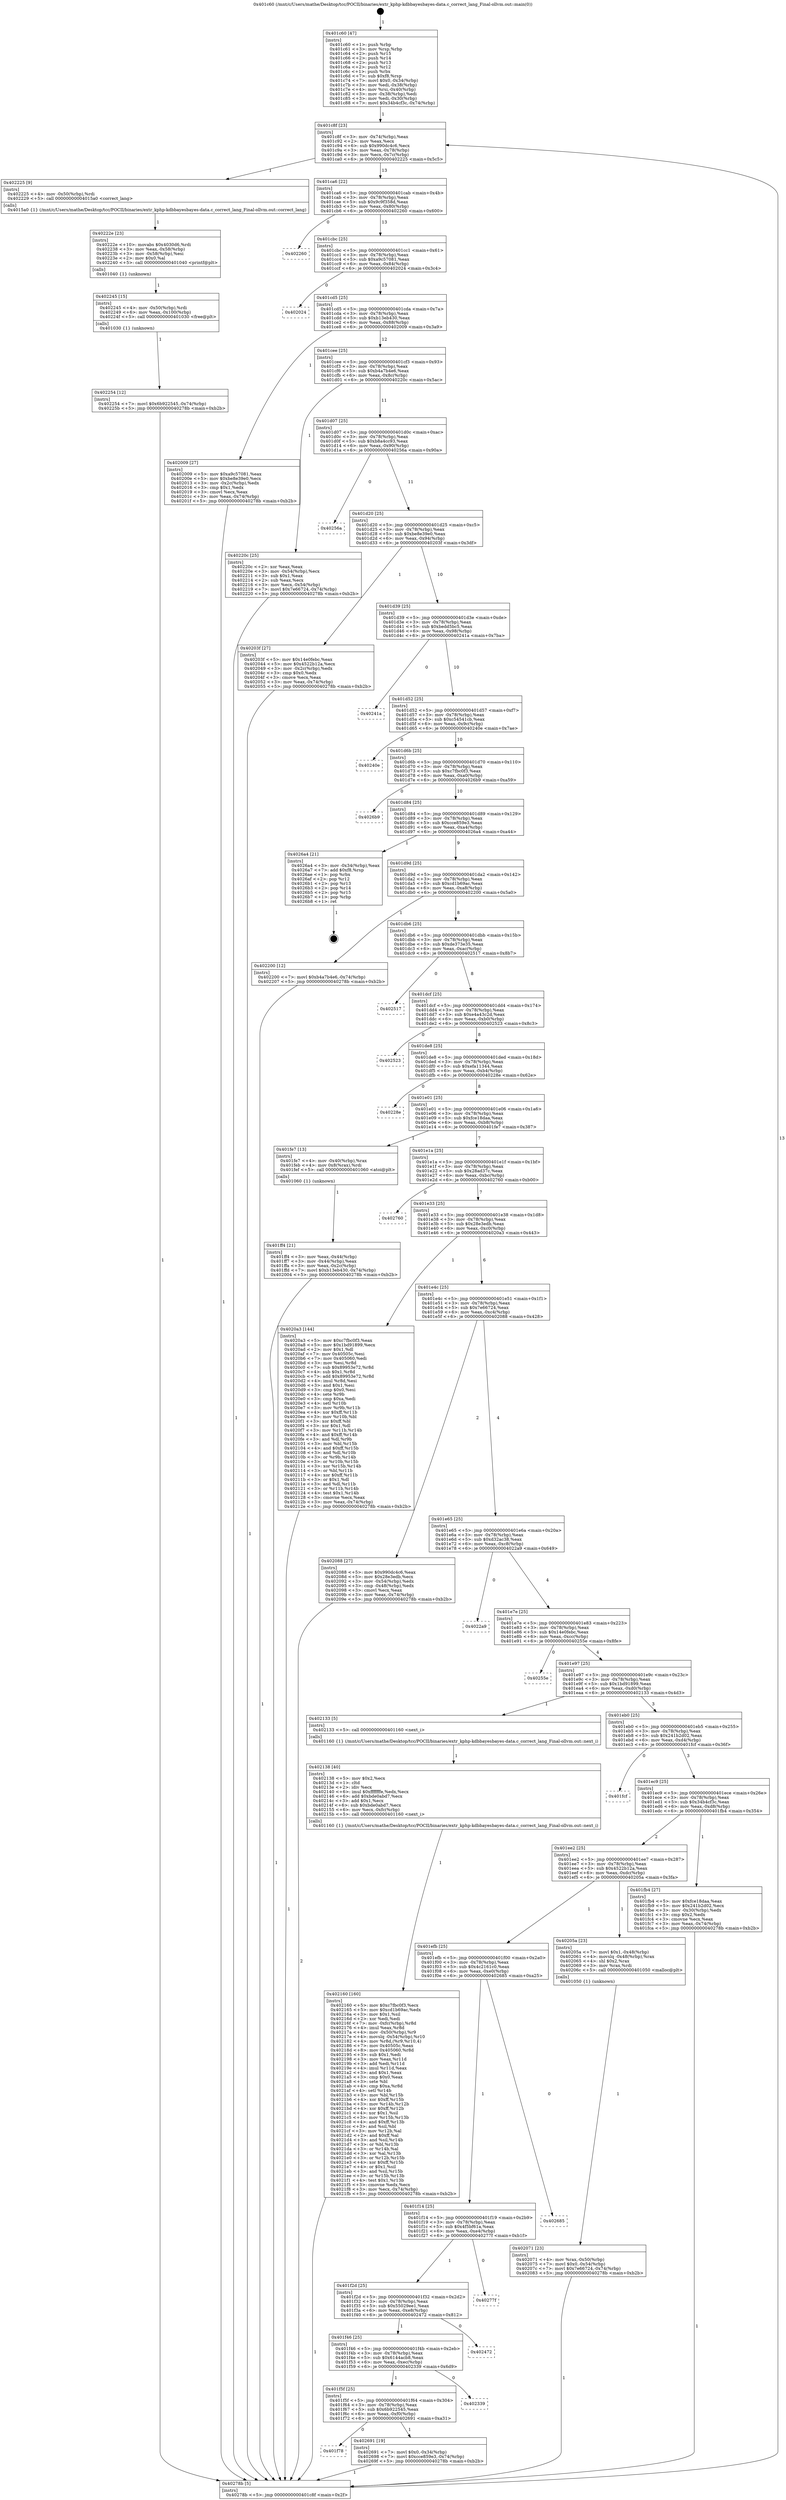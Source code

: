 digraph "0x401c60" {
  label = "0x401c60 (/mnt/c/Users/mathe/Desktop/tcc/POCII/binaries/extr_kphp-kdbbayesbayes-data.c_correct_lang_Final-ollvm.out::main(0))"
  labelloc = "t"
  node[shape=record]

  Entry [label="",width=0.3,height=0.3,shape=circle,fillcolor=black,style=filled]
  "0x401c8f" [label="{
     0x401c8f [23]\l
     | [instrs]\l
     &nbsp;&nbsp;0x401c8f \<+3\>: mov -0x74(%rbp),%eax\l
     &nbsp;&nbsp;0x401c92 \<+2\>: mov %eax,%ecx\l
     &nbsp;&nbsp;0x401c94 \<+6\>: sub $0x990dc4c6,%ecx\l
     &nbsp;&nbsp;0x401c9a \<+3\>: mov %eax,-0x78(%rbp)\l
     &nbsp;&nbsp;0x401c9d \<+3\>: mov %ecx,-0x7c(%rbp)\l
     &nbsp;&nbsp;0x401ca0 \<+6\>: je 0000000000402225 \<main+0x5c5\>\l
  }"]
  "0x402225" [label="{
     0x402225 [9]\l
     | [instrs]\l
     &nbsp;&nbsp;0x402225 \<+4\>: mov -0x50(%rbp),%rdi\l
     &nbsp;&nbsp;0x402229 \<+5\>: call 00000000004015a0 \<correct_lang\>\l
     | [calls]\l
     &nbsp;&nbsp;0x4015a0 \{1\} (/mnt/c/Users/mathe/Desktop/tcc/POCII/binaries/extr_kphp-kdbbayesbayes-data.c_correct_lang_Final-ollvm.out::correct_lang)\l
  }"]
  "0x401ca6" [label="{
     0x401ca6 [22]\l
     | [instrs]\l
     &nbsp;&nbsp;0x401ca6 \<+5\>: jmp 0000000000401cab \<main+0x4b\>\l
     &nbsp;&nbsp;0x401cab \<+3\>: mov -0x78(%rbp),%eax\l
     &nbsp;&nbsp;0x401cae \<+5\>: sub $0x9c9f358d,%eax\l
     &nbsp;&nbsp;0x401cb3 \<+3\>: mov %eax,-0x80(%rbp)\l
     &nbsp;&nbsp;0x401cb6 \<+6\>: je 0000000000402260 \<main+0x600\>\l
  }"]
  Exit [label="",width=0.3,height=0.3,shape=circle,fillcolor=black,style=filled,peripheries=2]
  "0x402260" [label="{
     0x402260\l
  }", style=dashed]
  "0x401cbc" [label="{
     0x401cbc [25]\l
     | [instrs]\l
     &nbsp;&nbsp;0x401cbc \<+5\>: jmp 0000000000401cc1 \<main+0x61\>\l
     &nbsp;&nbsp;0x401cc1 \<+3\>: mov -0x78(%rbp),%eax\l
     &nbsp;&nbsp;0x401cc4 \<+5\>: sub $0xa9c57081,%eax\l
     &nbsp;&nbsp;0x401cc9 \<+6\>: mov %eax,-0x84(%rbp)\l
     &nbsp;&nbsp;0x401ccf \<+6\>: je 0000000000402024 \<main+0x3c4\>\l
  }"]
  "0x401f78" [label="{
     0x401f78\l
  }", style=dashed]
  "0x402024" [label="{
     0x402024\l
  }", style=dashed]
  "0x401cd5" [label="{
     0x401cd5 [25]\l
     | [instrs]\l
     &nbsp;&nbsp;0x401cd5 \<+5\>: jmp 0000000000401cda \<main+0x7a\>\l
     &nbsp;&nbsp;0x401cda \<+3\>: mov -0x78(%rbp),%eax\l
     &nbsp;&nbsp;0x401cdd \<+5\>: sub $0xb13eb430,%eax\l
     &nbsp;&nbsp;0x401ce2 \<+6\>: mov %eax,-0x88(%rbp)\l
     &nbsp;&nbsp;0x401ce8 \<+6\>: je 0000000000402009 \<main+0x3a9\>\l
  }"]
  "0x402691" [label="{
     0x402691 [19]\l
     | [instrs]\l
     &nbsp;&nbsp;0x402691 \<+7\>: movl $0x0,-0x34(%rbp)\l
     &nbsp;&nbsp;0x402698 \<+7\>: movl $0xcce859e3,-0x74(%rbp)\l
     &nbsp;&nbsp;0x40269f \<+5\>: jmp 000000000040278b \<main+0xb2b\>\l
  }"]
  "0x402009" [label="{
     0x402009 [27]\l
     | [instrs]\l
     &nbsp;&nbsp;0x402009 \<+5\>: mov $0xa9c57081,%eax\l
     &nbsp;&nbsp;0x40200e \<+5\>: mov $0xbe8e39e0,%ecx\l
     &nbsp;&nbsp;0x402013 \<+3\>: mov -0x2c(%rbp),%edx\l
     &nbsp;&nbsp;0x402016 \<+3\>: cmp $0x1,%edx\l
     &nbsp;&nbsp;0x402019 \<+3\>: cmovl %ecx,%eax\l
     &nbsp;&nbsp;0x40201c \<+3\>: mov %eax,-0x74(%rbp)\l
     &nbsp;&nbsp;0x40201f \<+5\>: jmp 000000000040278b \<main+0xb2b\>\l
  }"]
  "0x401cee" [label="{
     0x401cee [25]\l
     | [instrs]\l
     &nbsp;&nbsp;0x401cee \<+5\>: jmp 0000000000401cf3 \<main+0x93\>\l
     &nbsp;&nbsp;0x401cf3 \<+3\>: mov -0x78(%rbp),%eax\l
     &nbsp;&nbsp;0x401cf6 \<+5\>: sub $0xb4a7b4e6,%eax\l
     &nbsp;&nbsp;0x401cfb \<+6\>: mov %eax,-0x8c(%rbp)\l
     &nbsp;&nbsp;0x401d01 \<+6\>: je 000000000040220c \<main+0x5ac\>\l
  }"]
  "0x401f5f" [label="{
     0x401f5f [25]\l
     | [instrs]\l
     &nbsp;&nbsp;0x401f5f \<+5\>: jmp 0000000000401f64 \<main+0x304\>\l
     &nbsp;&nbsp;0x401f64 \<+3\>: mov -0x78(%rbp),%eax\l
     &nbsp;&nbsp;0x401f67 \<+5\>: sub $0x6b922545,%eax\l
     &nbsp;&nbsp;0x401f6c \<+6\>: mov %eax,-0xf0(%rbp)\l
     &nbsp;&nbsp;0x401f72 \<+6\>: je 0000000000402691 \<main+0xa31\>\l
  }"]
  "0x40220c" [label="{
     0x40220c [25]\l
     | [instrs]\l
     &nbsp;&nbsp;0x40220c \<+2\>: xor %eax,%eax\l
     &nbsp;&nbsp;0x40220e \<+3\>: mov -0x54(%rbp),%ecx\l
     &nbsp;&nbsp;0x402211 \<+3\>: sub $0x1,%eax\l
     &nbsp;&nbsp;0x402214 \<+2\>: sub %eax,%ecx\l
     &nbsp;&nbsp;0x402216 \<+3\>: mov %ecx,-0x54(%rbp)\l
     &nbsp;&nbsp;0x402219 \<+7\>: movl $0x7e66724,-0x74(%rbp)\l
     &nbsp;&nbsp;0x402220 \<+5\>: jmp 000000000040278b \<main+0xb2b\>\l
  }"]
  "0x401d07" [label="{
     0x401d07 [25]\l
     | [instrs]\l
     &nbsp;&nbsp;0x401d07 \<+5\>: jmp 0000000000401d0c \<main+0xac\>\l
     &nbsp;&nbsp;0x401d0c \<+3\>: mov -0x78(%rbp),%eax\l
     &nbsp;&nbsp;0x401d0f \<+5\>: sub $0xb8a4cc93,%eax\l
     &nbsp;&nbsp;0x401d14 \<+6\>: mov %eax,-0x90(%rbp)\l
     &nbsp;&nbsp;0x401d1a \<+6\>: je 000000000040256a \<main+0x90a\>\l
  }"]
  "0x402339" [label="{
     0x402339\l
  }", style=dashed]
  "0x40256a" [label="{
     0x40256a\l
  }", style=dashed]
  "0x401d20" [label="{
     0x401d20 [25]\l
     | [instrs]\l
     &nbsp;&nbsp;0x401d20 \<+5\>: jmp 0000000000401d25 \<main+0xc5\>\l
     &nbsp;&nbsp;0x401d25 \<+3\>: mov -0x78(%rbp),%eax\l
     &nbsp;&nbsp;0x401d28 \<+5\>: sub $0xbe8e39e0,%eax\l
     &nbsp;&nbsp;0x401d2d \<+6\>: mov %eax,-0x94(%rbp)\l
     &nbsp;&nbsp;0x401d33 \<+6\>: je 000000000040203f \<main+0x3df\>\l
  }"]
  "0x401f46" [label="{
     0x401f46 [25]\l
     | [instrs]\l
     &nbsp;&nbsp;0x401f46 \<+5\>: jmp 0000000000401f4b \<main+0x2eb\>\l
     &nbsp;&nbsp;0x401f4b \<+3\>: mov -0x78(%rbp),%eax\l
     &nbsp;&nbsp;0x401f4e \<+5\>: sub $0x6144acb8,%eax\l
     &nbsp;&nbsp;0x401f53 \<+6\>: mov %eax,-0xec(%rbp)\l
     &nbsp;&nbsp;0x401f59 \<+6\>: je 0000000000402339 \<main+0x6d9\>\l
  }"]
  "0x40203f" [label="{
     0x40203f [27]\l
     | [instrs]\l
     &nbsp;&nbsp;0x40203f \<+5\>: mov $0x14e0febc,%eax\l
     &nbsp;&nbsp;0x402044 \<+5\>: mov $0x4522b12a,%ecx\l
     &nbsp;&nbsp;0x402049 \<+3\>: mov -0x2c(%rbp),%edx\l
     &nbsp;&nbsp;0x40204c \<+3\>: cmp $0x0,%edx\l
     &nbsp;&nbsp;0x40204f \<+3\>: cmove %ecx,%eax\l
     &nbsp;&nbsp;0x402052 \<+3\>: mov %eax,-0x74(%rbp)\l
     &nbsp;&nbsp;0x402055 \<+5\>: jmp 000000000040278b \<main+0xb2b\>\l
  }"]
  "0x401d39" [label="{
     0x401d39 [25]\l
     | [instrs]\l
     &nbsp;&nbsp;0x401d39 \<+5\>: jmp 0000000000401d3e \<main+0xde\>\l
     &nbsp;&nbsp;0x401d3e \<+3\>: mov -0x78(%rbp),%eax\l
     &nbsp;&nbsp;0x401d41 \<+5\>: sub $0xbedd5bc5,%eax\l
     &nbsp;&nbsp;0x401d46 \<+6\>: mov %eax,-0x98(%rbp)\l
     &nbsp;&nbsp;0x401d4c \<+6\>: je 000000000040241a \<main+0x7ba\>\l
  }"]
  "0x402472" [label="{
     0x402472\l
  }", style=dashed]
  "0x40241a" [label="{
     0x40241a\l
  }", style=dashed]
  "0x401d52" [label="{
     0x401d52 [25]\l
     | [instrs]\l
     &nbsp;&nbsp;0x401d52 \<+5\>: jmp 0000000000401d57 \<main+0xf7\>\l
     &nbsp;&nbsp;0x401d57 \<+3\>: mov -0x78(%rbp),%eax\l
     &nbsp;&nbsp;0x401d5a \<+5\>: sub $0xc54541cb,%eax\l
     &nbsp;&nbsp;0x401d5f \<+6\>: mov %eax,-0x9c(%rbp)\l
     &nbsp;&nbsp;0x401d65 \<+6\>: je 000000000040240e \<main+0x7ae\>\l
  }"]
  "0x401f2d" [label="{
     0x401f2d [25]\l
     | [instrs]\l
     &nbsp;&nbsp;0x401f2d \<+5\>: jmp 0000000000401f32 \<main+0x2d2\>\l
     &nbsp;&nbsp;0x401f32 \<+3\>: mov -0x78(%rbp),%eax\l
     &nbsp;&nbsp;0x401f35 \<+5\>: sub $0x55029ee1,%eax\l
     &nbsp;&nbsp;0x401f3a \<+6\>: mov %eax,-0xe8(%rbp)\l
     &nbsp;&nbsp;0x401f40 \<+6\>: je 0000000000402472 \<main+0x812\>\l
  }"]
  "0x40240e" [label="{
     0x40240e\l
  }", style=dashed]
  "0x401d6b" [label="{
     0x401d6b [25]\l
     | [instrs]\l
     &nbsp;&nbsp;0x401d6b \<+5\>: jmp 0000000000401d70 \<main+0x110\>\l
     &nbsp;&nbsp;0x401d70 \<+3\>: mov -0x78(%rbp),%eax\l
     &nbsp;&nbsp;0x401d73 \<+5\>: sub $0xc7fbc0f3,%eax\l
     &nbsp;&nbsp;0x401d78 \<+6\>: mov %eax,-0xa0(%rbp)\l
     &nbsp;&nbsp;0x401d7e \<+6\>: je 00000000004026b9 \<main+0xa59\>\l
  }"]
  "0x40277f" [label="{
     0x40277f\l
  }", style=dashed]
  "0x4026b9" [label="{
     0x4026b9\l
  }", style=dashed]
  "0x401d84" [label="{
     0x401d84 [25]\l
     | [instrs]\l
     &nbsp;&nbsp;0x401d84 \<+5\>: jmp 0000000000401d89 \<main+0x129\>\l
     &nbsp;&nbsp;0x401d89 \<+3\>: mov -0x78(%rbp),%eax\l
     &nbsp;&nbsp;0x401d8c \<+5\>: sub $0xcce859e3,%eax\l
     &nbsp;&nbsp;0x401d91 \<+6\>: mov %eax,-0xa4(%rbp)\l
     &nbsp;&nbsp;0x401d97 \<+6\>: je 00000000004026a4 \<main+0xa44\>\l
  }"]
  "0x401f14" [label="{
     0x401f14 [25]\l
     | [instrs]\l
     &nbsp;&nbsp;0x401f14 \<+5\>: jmp 0000000000401f19 \<main+0x2b9\>\l
     &nbsp;&nbsp;0x401f19 \<+3\>: mov -0x78(%rbp),%eax\l
     &nbsp;&nbsp;0x401f1c \<+5\>: sub $0x4f5bf61a,%eax\l
     &nbsp;&nbsp;0x401f21 \<+6\>: mov %eax,-0xe4(%rbp)\l
     &nbsp;&nbsp;0x401f27 \<+6\>: je 000000000040277f \<main+0xb1f\>\l
  }"]
  "0x4026a4" [label="{
     0x4026a4 [21]\l
     | [instrs]\l
     &nbsp;&nbsp;0x4026a4 \<+3\>: mov -0x34(%rbp),%eax\l
     &nbsp;&nbsp;0x4026a7 \<+7\>: add $0xf8,%rsp\l
     &nbsp;&nbsp;0x4026ae \<+1\>: pop %rbx\l
     &nbsp;&nbsp;0x4026af \<+2\>: pop %r12\l
     &nbsp;&nbsp;0x4026b1 \<+2\>: pop %r13\l
     &nbsp;&nbsp;0x4026b3 \<+2\>: pop %r14\l
     &nbsp;&nbsp;0x4026b5 \<+2\>: pop %r15\l
     &nbsp;&nbsp;0x4026b7 \<+1\>: pop %rbp\l
     &nbsp;&nbsp;0x4026b8 \<+1\>: ret\l
  }"]
  "0x401d9d" [label="{
     0x401d9d [25]\l
     | [instrs]\l
     &nbsp;&nbsp;0x401d9d \<+5\>: jmp 0000000000401da2 \<main+0x142\>\l
     &nbsp;&nbsp;0x401da2 \<+3\>: mov -0x78(%rbp),%eax\l
     &nbsp;&nbsp;0x401da5 \<+5\>: sub $0xcd1b69ac,%eax\l
     &nbsp;&nbsp;0x401daa \<+6\>: mov %eax,-0xa8(%rbp)\l
     &nbsp;&nbsp;0x401db0 \<+6\>: je 0000000000402200 \<main+0x5a0\>\l
  }"]
  "0x402685" [label="{
     0x402685\l
  }", style=dashed]
  "0x402200" [label="{
     0x402200 [12]\l
     | [instrs]\l
     &nbsp;&nbsp;0x402200 \<+7\>: movl $0xb4a7b4e6,-0x74(%rbp)\l
     &nbsp;&nbsp;0x402207 \<+5\>: jmp 000000000040278b \<main+0xb2b\>\l
  }"]
  "0x401db6" [label="{
     0x401db6 [25]\l
     | [instrs]\l
     &nbsp;&nbsp;0x401db6 \<+5\>: jmp 0000000000401dbb \<main+0x15b\>\l
     &nbsp;&nbsp;0x401dbb \<+3\>: mov -0x78(%rbp),%eax\l
     &nbsp;&nbsp;0x401dbe \<+5\>: sub $0xde373e35,%eax\l
     &nbsp;&nbsp;0x401dc3 \<+6\>: mov %eax,-0xac(%rbp)\l
     &nbsp;&nbsp;0x401dc9 \<+6\>: je 0000000000402517 \<main+0x8b7\>\l
  }"]
  "0x402254" [label="{
     0x402254 [12]\l
     | [instrs]\l
     &nbsp;&nbsp;0x402254 \<+7\>: movl $0x6b922545,-0x74(%rbp)\l
     &nbsp;&nbsp;0x40225b \<+5\>: jmp 000000000040278b \<main+0xb2b\>\l
  }"]
  "0x402517" [label="{
     0x402517\l
  }", style=dashed]
  "0x401dcf" [label="{
     0x401dcf [25]\l
     | [instrs]\l
     &nbsp;&nbsp;0x401dcf \<+5\>: jmp 0000000000401dd4 \<main+0x174\>\l
     &nbsp;&nbsp;0x401dd4 \<+3\>: mov -0x78(%rbp),%eax\l
     &nbsp;&nbsp;0x401dd7 \<+5\>: sub $0xe4a43c2d,%eax\l
     &nbsp;&nbsp;0x401ddc \<+6\>: mov %eax,-0xb0(%rbp)\l
     &nbsp;&nbsp;0x401de2 \<+6\>: je 0000000000402523 \<main+0x8c3\>\l
  }"]
  "0x402245" [label="{
     0x402245 [15]\l
     | [instrs]\l
     &nbsp;&nbsp;0x402245 \<+4\>: mov -0x50(%rbp),%rdi\l
     &nbsp;&nbsp;0x402249 \<+6\>: mov %eax,-0x100(%rbp)\l
     &nbsp;&nbsp;0x40224f \<+5\>: call 0000000000401030 \<free@plt\>\l
     | [calls]\l
     &nbsp;&nbsp;0x401030 \{1\} (unknown)\l
  }"]
  "0x402523" [label="{
     0x402523\l
  }", style=dashed]
  "0x401de8" [label="{
     0x401de8 [25]\l
     | [instrs]\l
     &nbsp;&nbsp;0x401de8 \<+5\>: jmp 0000000000401ded \<main+0x18d\>\l
     &nbsp;&nbsp;0x401ded \<+3\>: mov -0x78(%rbp),%eax\l
     &nbsp;&nbsp;0x401df0 \<+5\>: sub $0xefa11344,%eax\l
     &nbsp;&nbsp;0x401df5 \<+6\>: mov %eax,-0xb4(%rbp)\l
     &nbsp;&nbsp;0x401dfb \<+6\>: je 000000000040228e \<main+0x62e\>\l
  }"]
  "0x40222e" [label="{
     0x40222e [23]\l
     | [instrs]\l
     &nbsp;&nbsp;0x40222e \<+10\>: movabs $0x4030d6,%rdi\l
     &nbsp;&nbsp;0x402238 \<+3\>: mov %eax,-0x58(%rbp)\l
     &nbsp;&nbsp;0x40223b \<+3\>: mov -0x58(%rbp),%esi\l
     &nbsp;&nbsp;0x40223e \<+2\>: mov $0x0,%al\l
     &nbsp;&nbsp;0x402240 \<+5\>: call 0000000000401040 \<printf@plt\>\l
     | [calls]\l
     &nbsp;&nbsp;0x401040 \{1\} (unknown)\l
  }"]
  "0x40228e" [label="{
     0x40228e\l
  }", style=dashed]
  "0x401e01" [label="{
     0x401e01 [25]\l
     | [instrs]\l
     &nbsp;&nbsp;0x401e01 \<+5\>: jmp 0000000000401e06 \<main+0x1a6\>\l
     &nbsp;&nbsp;0x401e06 \<+3\>: mov -0x78(%rbp),%eax\l
     &nbsp;&nbsp;0x401e09 \<+5\>: sub $0xfce18daa,%eax\l
     &nbsp;&nbsp;0x401e0e \<+6\>: mov %eax,-0xb8(%rbp)\l
     &nbsp;&nbsp;0x401e14 \<+6\>: je 0000000000401fe7 \<main+0x387\>\l
  }"]
  "0x402160" [label="{
     0x402160 [160]\l
     | [instrs]\l
     &nbsp;&nbsp;0x402160 \<+5\>: mov $0xc7fbc0f3,%ecx\l
     &nbsp;&nbsp;0x402165 \<+5\>: mov $0xcd1b69ac,%edx\l
     &nbsp;&nbsp;0x40216a \<+3\>: mov $0x1,%sil\l
     &nbsp;&nbsp;0x40216d \<+2\>: xor %edi,%edi\l
     &nbsp;&nbsp;0x40216f \<+7\>: mov -0xfc(%rbp),%r8d\l
     &nbsp;&nbsp;0x402176 \<+4\>: imul %eax,%r8d\l
     &nbsp;&nbsp;0x40217a \<+4\>: mov -0x50(%rbp),%r9\l
     &nbsp;&nbsp;0x40217e \<+4\>: movslq -0x54(%rbp),%r10\l
     &nbsp;&nbsp;0x402182 \<+4\>: mov %r8d,(%r9,%r10,4)\l
     &nbsp;&nbsp;0x402186 \<+7\>: mov 0x40505c,%eax\l
     &nbsp;&nbsp;0x40218d \<+8\>: mov 0x405060,%r8d\l
     &nbsp;&nbsp;0x402195 \<+3\>: sub $0x1,%edi\l
     &nbsp;&nbsp;0x402198 \<+3\>: mov %eax,%r11d\l
     &nbsp;&nbsp;0x40219b \<+3\>: add %edi,%r11d\l
     &nbsp;&nbsp;0x40219e \<+4\>: imul %r11d,%eax\l
     &nbsp;&nbsp;0x4021a2 \<+3\>: and $0x1,%eax\l
     &nbsp;&nbsp;0x4021a5 \<+3\>: cmp $0x0,%eax\l
     &nbsp;&nbsp;0x4021a8 \<+3\>: sete %bl\l
     &nbsp;&nbsp;0x4021ab \<+4\>: cmp $0xa,%r8d\l
     &nbsp;&nbsp;0x4021af \<+4\>: setl %r14b\l
     &nbsp;&nbsp;0x4021b3 \<+3\>: mov %bl,%r15b\l
     &nbsp;&nbsp;0x4021b6 \<+4\>: xor $0xff,%r15b\l
     &nbsp;&nbsp;0x4021ba \<+3\>: mov %r14b,%r12b\l
     &nbsp;&nbsp;0x4021bd \<+4\>: xor $0xff,%r12b\l
     &nbsp;&nbsp;0x4021c1 \<+4\>: xor $0x1,%sil\l
     &nbsp;&nbsp;0x4021c5 \<+3\>: mov %r15b,%r13b\l
     &nbsp;&nbsp;0x4021c8 \<+4\>: and $0xff,%r13b\l
     &nbsp;&nbsp;0x4021cc \<+3\>: and %sil,%bl\l
     &nbsp;&nbsp;0x4021cf \<+3\>: mov %r12b,%al\l
     &nbsp;&nbsp;0x4021d2 \<+2\>: and $0xff,%al\l
     &nbsp;&nbsp;0x4021d4 \<+3\>: and %sil,%r14b\l
     &nbsp;&nbsp;0x4021d7 \<+3\>: or %bl,%r13b\l
     &nbsp;&nbsp;0x4021da \<+3\>: or %r14b,%al\l
     &nbsp;&nbsp;0x4021dd \<+3\>: xor %al,%r13b\l
     &nbsp;&nbsp;0x4021e0 \<+3\>: or %r12b,%r15b\l
     &nbsp;&nbsp;0x4021e3 \<+4\>: xor $0xff,%r15b\l
     &nbsp;&nbsp;0x4021e7 \<+4\>: or $0x1,%sil\l
     &nbsp;&nbsp;0x4021eb \<+3\>: and %sil,%r15b\l
     &nbsp;&nbsp;0x4021ee \<+3\>: or %r15b,%r13b\l
     &nbsp;&nbsp;0x4021f1 \<+4\>: test $0x1,%r13b\l
     &nbsp;&nbsp;0x4021f5 \<+3\>: cmovne %edx,%ecx\l
     &nbsp;&nbsp;0x4021f8 \<+3\>: mov %ecx,-0x74(%rbp)\l
     &nbsp;&nbsp;0x4021fb \<+5\>: jmp 000000000040278b \<main+0xb2b\>\l
  }"]
  "0x401fe7" [label="{
     0x401fe7 [13]\l
     | [instrs]\l
     &nbsp;&nbsp;0x401fe7 \<+4\>: mov -0x40(%rbp),%rax\l
     &nbsp;&nbsp;0x401feb \<+4\>: mov 0x8(%rax),%rdi\l
     &nbsp;&nbsp;0x401fef \<+5\>: call 0000000000401060 \<atoi@plt\>\l
     | [calls]\l
     &nbsp;&nbsp;0x401060 \{1\} (unknown)\l
  }"]
  "0x401e1a" [label="{
     0x401e1a [25]\l
     | [instrs]\l
     &nbsp;&nbsp;0x401e1a \<+5\>: jmp 0000000000401e1f \<main+0x1bf\>\l
     &nbsp;&nbsp;0x401e1f \<+3\>: mov -0x78(%rbp),%eax\l
     &nbsp;&nbsp;0x401e22 \<+5\>: sub $0x28ad37c,%eax\l
     &nbsp;&nbsp;0x401e27 \<+6\>: mov %eax,-0xbc(%rbp)\l
     &nbsp;&nbsp;0x401e2d \<+6\>: je 0000000000402760 \<main+0xb00\>\l
  }"]
  "0x402138" [label="{
     0x402138 [40]\l
     | [instrs]\l
     &nbsp;&nbsp;0x402138 \<+5\>: mov $0x2,%ecx\l
     &nbsp;&nbsp;0x40213d \<+1\>: cltd\l
     &nbsp;&nbsp;0x40213e \<+2\>: idiv %ecx\l
     &nbsp;&nbsp;0x402140 \<+6\>: imul $0xfffffffe,%edx,%ecx\l
     &nbsp;&nbsp;0x402146 \<+6\>: add $0xbde0abd7,%ecx\l
     &nbsp;&nbsp;0x40214c \<+3\>: add $0x1,%ecx\l
     &nbsp;&nbsp;0x40214f \<+6\>: sub $0xbde0abd7,%ecx\l
     &nbsp;&nbsp;0x402155 \<+6\>: mov %ecx,-0xfc(%rbp)\l
     &nbsp;&nbsp;0x40215b \<+5\>: call 0000000000401160 \<next_i\>\l
     | [calls]\l
     &nbsp;&nbsp;0x401160 \{1\} (/mnt/c/Users/mathe/Desktop/tcc/POCII/binaries/extr_kphp-kdbbayesbayes-data.c_correct_lang_Final-ollvm.out::next_i)\l
  }"]
  "0x402760" [label="{
     0x402760\l
  }", style=dashed]
  "0x401e33" [label="{
     0x401e33 [25]\l
     | [instrs]\l
     &nbsp;&nbsp;0x401e33 \<+5\>: jmp 0000000000401e38 \<main+0x1d8\>\l
     &nbsp;&nbsp;0x401e38 \<+3\>: mov -0x78(%rbp),%eax\l
     &nbsp;&nbsp;0x401e3b \<+5\>: sub $0x28e3edb,%eax\l
     &nbsp;&nbsp;0x401e40 \<+6\>: mov %eax,-0xc0(%rbp)\l
     &nbsp;&nbsp;0x401e46 \<+6\>: je 00000000004020a3 \<main+0x443\>\l
  }"]
  "0x402071" [label="{
     0x402071 [23]\l
     | [instrs]\l
     &nbsp;&nbsp;0x402071 \<+4\>: mov %rax,-0x50(%rbp)\l
     &nbsp;&nbsp;0x402075 \<+7\>: movl $0x0,-0x54(%rbp)\l
     &nbsp;&nbsp;0x40207c \<+7\>: movl $0x7e66724,-0x74(%rbp)\l
     &nbsp;&nbsp;0x402083 \<+5\>: jmp 000000000040278b \<main+0xb2b\>\l
  }"]
  "0x4020a3" [label="{
     0x4020a3 [144]\l
     | [instrs]\l
     &nbsp;&nbsp;0x4020a3 \<+5\>: mov $0xc7fbc0f3,%eax\l
     &nbsp;&nbsp;0x4020a8 \<+5\>: mov $0x1bd91899,%ecx\l
     &nbsp;&nbsp;0x4020ad \<+2\>: mov $0x1,%dl\l
     &nbsp;&nbsp;0x4020af \<+7\>: mov 0x40505c,%esi\l
     &nbsp;&nbsp;0x4020b6 \<+7\>: mov 0x405060,%edi\l
     &nbsp;&nbsp;0x4020bd \<+3\>: mov %esi,%r8d\l
     &nbsp;&nbsp;0x4020c0 \<+7\>: sub $0x89953e72,%r8d\l
     &nbsp;&nbsp;0x4020c7 \<+4\>: sub $0x1,%r8d\l
     &nbsp;&nbsp;0x4020cb \<+7\>: add $0x89953e72,%r8d\l
     &nbsp;&nbsp;0x4020d2 \<+4\>: imul %r8d,%esi\l
     &nbsp;&nbsp;0x4020d6 \<+3\>: and $0x1,%esi\l
     &nbsp;&nbsp;0x4020d9 \<+3\>: cmp $0x0,%esi\l
     &nbsp;&nbsp;0x4020dc \<+4\>: sete %r9b\l
     &nbsp;&nbsp;0x4020e0 \<+3\>: cmp $0xa,%edi\l
     &nbsp;&nbsp;0x4020e3 \<+4\>: setl %r10b\l
     &nbsp;&nbsp;0x4020e7 \<+3\>: mov %r9b,%r11b\l
     &nbsp;&nbsp;0x4020ea \<+4\>: xor $0xff,%r11b\l
     &nbsp;&nbsp;0x4020ee \<+3\>: mov %r10b,%bl\l
     &nbsp;&nbsp;0x4020f1 \<+3\>: xor $0xff,%bl\l
     &nbsp;&nbsp;0x4020f4 \<+3\>: xor $0x1,%dl\l
     &nbsp;&nbsp;0x4020f7 \<+3\>: mov %r11b,%r14b\l
     &nbsp;&nbsp;0x4020fa \<+4\>: and $0xff,%r14b\l
     &nbsp;&nbsp;0x4020fe \<+3\>: and %dl,%r9b\l
     &nbsp;&nbsp;0x402101 \<+3\>: mov %bl,%r15b\l
     &nbsp;&nbsp;0x402104 \<+4\>: and $0xff,%r15b\l
     &nbsp;&nbsp;0x402108 \<+3\>: and %dl,%r10b\l
     &nbsp;&nbsp;0x40210b \<+3\>: or %r9b,%r14b\l
     &nbsp;&nbsp;0x40210e \<+3\>: or %r10b,%r15b\l
     &nbsp;&nbsp;0x402111 \<+3\>: xor %r15b,%r14b\l
     &nbsp;&nbsp;0x402114 \<+3\>: or %bl,%r11b\l
     &nbsp;&nbsp;0x402117 \<+4\>: xor $0xff,%r11b\l
     &nbsp;&nbsp;0x40211b \<+3\>: or $0x1,%dl\l
     &nbsp;&nbsp;0x40211e \<+3\>: and %dl,%r11b\l
     &nbsp;&nbsp;0x402121 \<+3\>: or %r11b,%r14b\l
     &nbsp;&nbsp;0x402124 \<+4\>: test $0x1,%r14b\l
     &nbsp;&nbsp;0x402128 \<+3\>: cmovne %ecx,%eax\l
     &nbsp;&nbsp;0x40212b \<+3\>: mov %eax,-0x74(%rbp)\l
     &nbsp;&nbsp;0x40212e \<+5\>: jmp 000000000040278b \<main+0xb2b\>\l
  }"]
  "0x401e4c" [label="{
     0x401e4c [25]\l
     | [instrs]\l
     &nbsp;&nbsp;0x401e4c \<+5\>: jmp 0000000000401e51 \<main+0x1f1\>\l
     &nbsp;&nbsp;0x401e51 \<+3\>: mov -0x78(%rbp),%eax\l
     &nbsp;&nbsp;0x401e54 \<+5\>: sub $0x7e66724,%eax\l
     &nbsp;&nbsp;0x401e59 \<+6\>: mov %eax,-0xc4(%rbp)\l
     &nbsp;&nbsp;0x401e5f \<+6\>: je 0000000000402088 \<main+0x428\>\l
  }"]
  "0x401efb" [label="{
     0x401efb [25]\l
     | [instrs]\l
     &nbsp;&nbsp;0x401efb \<+5\>: jmp 0000000000401f00 \<main+0x2a0\>\l
     &nbsp;&nbsp;0x401f00 \<+3\>: mov -0x78(%rbp),%eax\l
     &nbsp;&nbsp;0x401f03 \<+5\>: sub $0x4c2161c0,%eax\l
     &nbsp;&nbsp;0x401f08 \<+6\>: mov %eax,-0xe0(%rbp)\l
     &nbsp;&nbsp;0x401f0e \<+6\>: je 0000000000402685 \<main+0xa25\>\l
  }"]
  "0x402088" [label="{
     0x402088 [27]\l
     | [instrs]\l
     &nbsp;&nbsp;0x402088 \<+5\>: mov $0x990dc4c6,%eax\l
     &nbsp;&nbsp;0x40208d \<+5\>: mov $0x28e3edb,%ecx\l
     &nbsp;&nbsp;0x402092 \<+3\>: mov -0x54(%rbp),%edx\l
     &nbsp;&nbsp;0x402095 \<+3\>: cmp -0x48(%rbp),%edx\l
     &nbsp;&nbsp;0x402098 \<+3\>: cmovl %ecx,%eax\l
     &nbsp;&nbsp;0x40209b \<+3\>: mov %eax,-0x74(%rbp)\l
     &nbsp;&nbsp;0x40209e \<+5\>: jmp 000000000040278b \<main+0xb2b\>\l
  }"]
  "0x401e65" [label="{
     0x401e65 [25]\l
     | [instrs]\l
     &nbsp;&nbsp;0x401e65 \<+5\>: jmp 0000000000401e6a \<main+0x20a\>\l
     &nbsp;&nbsp;0x401e6a \<+3\>: mov -0x78(%rbp),%eax\l
     &nbsp;&nbsp;0x401e6d \<+5\>: sub $0xd32ac38,%eax\l
     &nbsp;&nbsp;0x401e72 \<+6\>: mov %eax,-0xc8(%rbp)\l
     &nbsp;&nbsp;0x401e78 \<+6\>: je 00000000004022a9 \<main+0x649\>\l
  }"]
  "0x40205a" [label="{
     0x40205a [23]\l
     | [instrs]\l
     &nbsp;&nbsp;0x40205a \<+7\>: movl $0x1,-0x48(%rbp)\l
     &nbsp;&nbsp;0x402061 \<+4\>: movslq -0x48(%rbp),%rax\l
     &nbsp;&nbsp;0x402065 \<+4\>: shl $0x2,%rax\l
     &nbsp;&nbsp;0x402069 \<+3\>: mov %rax,%rdi\l
     &nbsp;&nbsp;0x40206c \<+5\>: call 0000000000401050 \<malloc@plt\>\l
     | [calls]\l
     &nbsp;&nbsp;0x401050 \{1\} (unknown)\l
  }"]
  "0x4022a9" [label="{
     0x4022a9\l
  }", style=dashed]
  "0x401e7e" [label="{
     0x401e7e [25]\l
     | [instrs]\l
     &nbsp;&nbsp;0x401e7e \<+5\>: jmp 0000000000401e83 \<main+0x223\>\l
     &nbsp;&nbsp;0x401e83 \<+3\>: mov -0x78(%rbp),%eax\l
     &nbsp;&nbsp;0x401e86 \<+5\>: sub $0x14e0febc,%eax\l
     &nbsp;&nbsp;0x401e8b \<+6\>: mov %eax,-0xcc(%rbp)\l
     &nbsp;&nbsp;0x401e91 \<+6\>: je 000000000040255e \<main+0x8fe\>\l
  }"]
  "0x401ff4" [label="{
     0x401ff4 [21]\l
     | [instrs]\l
     &nbsp;&nbsp;0x401ff4 \<+3\>: mov %eax,-0x44(%rbp)\l
     &nbsp;&nbsp;0x401ff7 \<+3\>: mov -0x44(%rbp),%eax\l
     &nbsp;&nbsp;0x401ffa \<+3\>: mov %eax,-0x2c(%rbp)\l
     &nbsp;&nbsp;0x401ffd \<+7\>: movl $0xb13eb430,-0x74(%rbp)\l
     &nbsp;&nbsp;0x402004 \<+5\>: jmp 000000000040278b \<main+0xb2b\>\l
  }"]
  "0x40255e" [label="{
     0x40255e\l
  }", style=dashed]
  "0x401e97" [label="{
     0x401e97 [25]\l
     | [instrs]\l
     &nbsp;&nbsp;0x401e97 \<+5\>: jmp 0000000000401e9c \<main+0x23c\>\l
     &nbsp;&nbsp;0x401e9c \<+3\>: mov -0x78(%rbp),%eax\l
     &nbsp;&nbsp;0x401e9f \<+5\>: sub $0x1bd91899,%eax\l
     &nbsp;&nbsp;0x401ea4 \<+6\>: mov %eax,-0xd0(%rbp)\l
     &nbsp;&nbsp;0x401eaa \<+6\>: je 0000000000402133 \<main+0x4d3\>\l
  }"]
  "0x401c60" [label="{
     0x401c60 [47]\l
     | [instrs]\l
     &nbsp;&nbsp;0x401c60 \<+1\>: push %rbp\l
     &nbsp;&nbsp;0x401c61 \<+3\>: mov %rsp,%rbp\l
     &nbsp;&nbsp;0x401c64 \<+2\>: push %r15\l
     &nbsp;&nbsp;0x401c66 \<+2\>: push %r14\l
     &nbsp;&nbsp;0x401c68 \<+2\>: push %r13\l
     &nbsp;&nbsp;0x401c6a \<+2\>: push %r12\l
     &nbsp;&nbsp;0x401c6c \<+1\>: push %rbx\l
     &nbsp;&nbsp;0x401c6d \<+7\>: sub $0xf8,%rsp\l
     &nbsp;&nbsp;0x401c74 \<+7\>: movl $0x0,-0x34(%rbp)\l
     &nbsp;&nbsp;0x401c7b \<+3\>: mov %edi,-0x38(%rbp)\l
     &nbsp;&nbsp;0x401c7e \<+4\>: mov %rsi,-0x40(%rbp)\l
     &nbsp;&nbsp;0x401c82 \<+3\>: mov -0x38(%rbp),%edi\l
     &nbsp;&nbsp;0x401c85 \<+3\>: mov %edi,-0x30(%rbp)\l
     &nbsp;&nbsp;0x401c88 \<+7\>: movl $0x34b4cf3c,-0x74(%rbp)\l
  }"]
  "0x402133" [label="{
     0x402133 [5]\l
     | [instrs]\l
     &nbsp;&nbsp;0x402133 \<+5\>: call 0000000000401160 \<next_i\>\l
     | [calls]\l
     &nbsp;&nbsp;0x401160 \{1\} (/mnt/c/Users/mathe/Desktop/tcc/POCII/binaries/extr_kphp-kdbbayesbayes-data.c_correct_lang_Final-ollvm.out::next_i)\l
  }"]
  "0x401eb0" [label="{
     0x401eb0 [25]\l
     | [instrs]\l
     &nbsp;&nbsp;0x401eb0 \<+5\>: jmp 0000000000401eb5 \<main+0x255\>\l
     &nbsp;&nbsp;0x401eb5 \<+3\>: mov -0x78(%rbp),%eax\l
     &nbsp;&nbsp;0x401eb8 \<+5\>: sub $0x241b2d02,%eax\l
     &nbsp;&nbsp;0x401ebd \<+6\>: mov %eax,-0xd4(%rbp)\l
     &nbsp;&nbsp;0x401ec3 \<+6\>: je 0000000000401fcf \<main+0x36f\>\l
  }"]
  "0x40278b" [label="{
     0x40278b [5]\l
     | [instrs]\l
     &nbsp;&nbsp;0x40278b \<+5\>: jmp 0000000000401c8f \<main+0x2f\>\l
  }"]
  "0x401fcf" [label="{
     0x401fcf\l
  }", style=dashed]
  "0x401ec9" [label="{
     0x401ec9 [25]\l
     | [instrs]\l
     &nbsp;&nbsp;0x401ec9 \<+5\>: jmp 0000000000401ece \<main+0x26e\>\l
     &nbsp;&nbsp;0x401ece \<+3\>: mov -0x78(%rbp),%eax\l
     &nbsp;&nbsp;0x401ed1 \<+5\>: sub $0x34b4cf3c,%eax\l
     &nbsp;&nbsp;0x401ed6 \<+6\>: mov %eax,-0xd8(%rbp)\l
     &nbsp;&nbsp;0x401edc \<+6\>: je 0000000000401fb4 \<main+0x354\>\l
  }"]
  "0x401ee2" [label="{
     0x401ee2 [25]\l
     | [instrs]\l
     &nbsp;&nbsp;0x401ee2 \<+5\>: jmp 0000000000401ee7 \<main+0x287\>\l
     &nbsp;&nbsp;0x401ee7 \<+3\>: mov -0x78(%rbp),%eax\l
     &nbsp;&nbsp;0x401eea \<+5\>: sub $0x4522b12a,%eax\l
     &nbsp;&nbsp;0x401eef \<+6\>: mov %eax,-0xdc(%rbp)\l
     &nbsp;&nbsp;0x401ef5 \<+6\>: je 000000000040205a \<main+0x3fa\>\l
  }"]
  "0x401fb4" [label="{
     0x401fb4 [27]\l
     | [instrs]\l
     &nbsp;&nbsp;0x401fb4 \<+5\>: mov $0xfce18daa,%eax\l
     &nbsp;&nbsp;0x401fb9 \<+5\>: mov $0x241b2d02,%ecx\l
     &nbsp;&nbsp;0x401fbe \<+3\>: mov -0x30(%rbp),%edx\l
     &nbsp;&nbsp;0x401fc1 \<+3\>: cmp $0x2,%edx\l
     &nbsp;&nbsp;0x401fc4 \<+3\>: cmovne %ecx,%eax\l
     &nbsp;&nbsp;0x401fc7 \<+3\>: mov %eax,-0x74(%rbp)\l
     &nbsp;&nbsp;0x401fca \<+5\>: jmp 000000000040278b \<main+0xb2b\>\l
  }"]
  Entry -> "0x401c60" [label=" 1"]
  "0x401c8f" -> "0x402225" [label=" 1"]
  "0x401c8f" -> "0x401ca6" [label=" 13"]
  "0x4026a4" -> Exit [label=" 1"]
  "0x401ca6" -> "0x402260" [label=" 0"]
  "0x401ca6" -> "0x401cbc" [label=" 13"]
  "0x402691" -> "0x40278b" [label=" 1"]
  "0x401cbc" -> "0x402024" [label=" 0"]
  "0x401cbc" -> "0x401cd5" [label=" 13"]
  "0x401f5f" -> "0x401f78" [label=" 0"]
  "0x401cd5" -> "0x402009" [label=" 1"]
  "0x401cd5" -> "0x401cee" [label=" 12"]
  "0x401f5f" -> "0x402691" [label=" 1"]
  "0x401cee" -> "0x40220c" [label=" 1"]
  "0x401cee" -> "0x401d07" [label=" 11"]
  "0x401f46" -> "0x401f5f" [label=" 1"]
  "0x401d07" -> "0x40256a" [label=" 0"]
  "0x401d07" -> "0x401d20" [label=" 11"]
  "0x401f46" -> "0x402339" [label=" 0"]
  "0x401d20" -> "0x40203f" [label=" 1"]
  "0x401d20" -> "0x401d39" [label=" 10"]
  "0x401f2d" -> "0x401f46" [label=" 1"]
  "0x401d39" -> "0x40241a" [label=" 0"]
  "0x401d39" -> "0x401d52" [label=" 10"]
  "0x401f2d" -> "0x402472" [label=" 0"]
  "0x401d52" -> "0x40240e" [label=" 0"]
  "0x401d52" -> "0x401d6b" [label=" 10"]
  "0x401f14" -> "0x401f2d" [label=" 1"]
  "0x401d6b" -> "0x4026b9" [label=" 0"]
  "0x401d6b" -> "0x401d84" [label=" 10"]
  "0x401f14" -> "0x40277f" [label=" 0"]
  "0x401d84" -> "0x4026a4" [label=" 1"]
  "0x401d84" -> "0x401d9d" [label=" 9"]
  "0x401efb" -> "0x401f14" [label=" 1"]
  "0x401d9d" -> "0x402200" [label=" 1"]
  "0x401d9d" -> "0x401db6" [label=" 8"]
  "0x401efb" -> "0x402685" [label=" 0"]
  "0x401db6" -> "0x402517" [label=" 0"]
  "0x401db6" -> "0x401dcf" [label=" 8"]
  "0x402254" -> "0x40278b" [label=" 1"]
  "0x401dcf" -> "0x402523" [label=" 0"]
  "0x401dcf" -> "0x401de8" [label=" 8"]
  "0x402245" -> "0x402254" [label=" 1"]
  "0x401de8" -> "0x40228e" [label=" 0"]
  "0x401de8" -> "0x401e01" [label=" 8"]
  "0x40222e" -> "0x402245" [label=" 1"]
  "0x401e01" -> "0x401fe7" [label=" 1"]
  "0x401e01" -> "0x401e1a" [label=" 7"]
  "0x402225" -> "0x40222e" [label=" 1"]
  "0x401e1a" -> "0x402760" [label=" 0"]
  "0x401e1a" -> "0x401e33" [label=" 7"]
  "0x40220c" -> "0x40278b" [label=" 1"]
  "0x401e33" -> "0x4020a3" [label=" 1"]
  "0x401e33" -> "0x401e4c" [label=" 6"]
  "0x402200" -> "0x40278b" [label=" 1"]
  "0x401e4c" -> "0x402088" [label=" 2"]
  "0x401e4c" -> "0x401e65" [label=" 4"]
  "0x402160" -> "0x40278b" [label=" 1"]
  "0x401e65" -> "0x4022a9" [label=" 0"]
  "0x401e65" -> "0x401e7e" [label=" 4"]
  "0x402138" -> "0x402160" [label=" 1"]
  "0x401e7e" -> "0x40255e" [label=" 0"]
  "0x401e7e" -> "0x401e97" [label=" 4"]
  "0x4020a3" -> "0x40278b" [label=" 1"]
  "0x401e97" -> "0x402133" [label=" 1"]
  "0x401e97" -> "0x401eb0" [label=" 3"]
  "0x402088" -> "0x40278b" [label=" 2"]
  "0x401eb0" -> "0x401fcf" [label=" 0"]
  "0x401eb0" -> "0x401ec9" [label=" 3"]
  "0x402071" -> "0x40278b" [label=" 1"]
  "0x401ec9" -> "0x401fb4" [label=" 1"]
  "0x401ec9" -> "0x401ee2" [label=" 2"]
  "0x401fb4" -> "0x40278b" [label=" 1"]
  "0x401c60" -> "0x401c8f" [label=" 1"]
  "0x40278b" -> "0x401c8f" [label=" 13"]
  "0x401fe7" -> "0x401ff4" [label=" 1"]
  "0x401ff4" -> "0x40278b" [label=" 1"]
  "0x402009" -> "0x40278b" [label=" 1"]
  "0x40203f" -> "0x40278b" [label=" 1"]
  "0x402133" -> "0x402138" [label=" 1"]
  "0x401ee2" -> "0x40205a" [label=" 1"]
  "0x401ee2" -> "0x401efb" [label=" 1"]
  "0x40205a" -> "0x402071" [label=" 1"]
}

